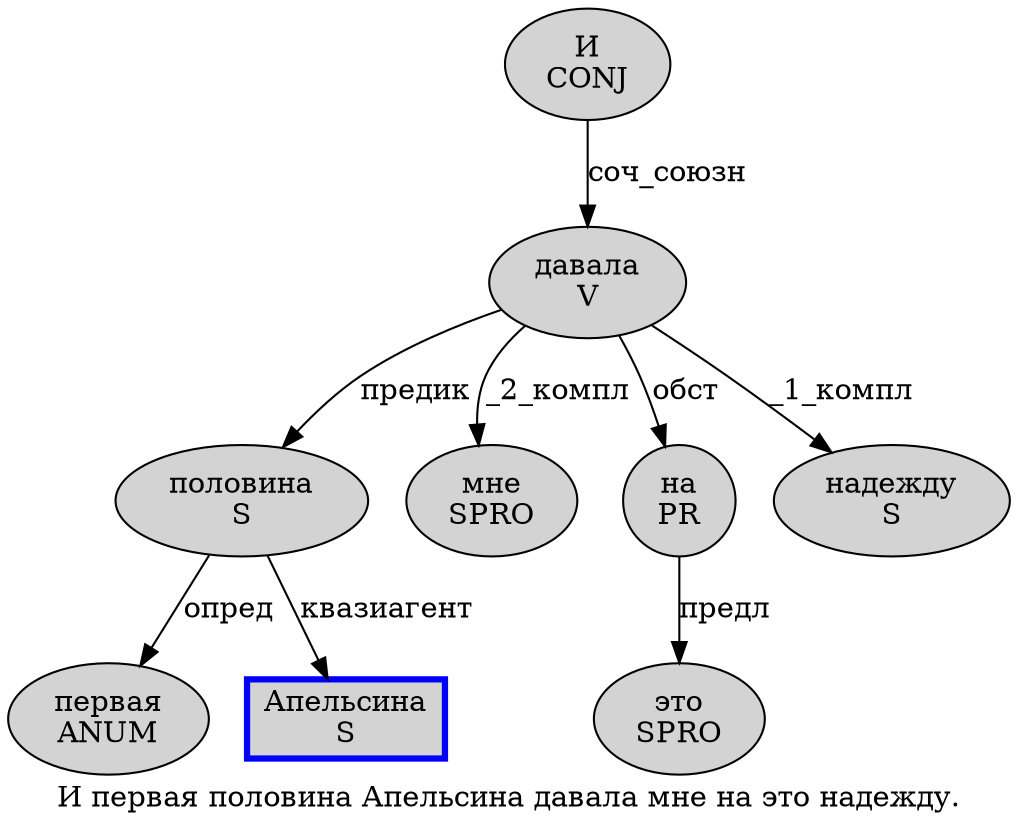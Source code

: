 digraph SENTENCE_4013 {
	graph [label="И первая половина Апельсина давала мне на это надежду."]
	node [style=filled]
		0 [label="И
CONJ" color="" fillcolor=lightgray penwidth=1 shape=ellipse]
		1 [label="первая
ANUM" color="" fillcolor=lightgray penwidth=1 shape=ellipse]
		2 [label="половина
S" color="" fillcolor=lightgray penwidth=1 shape=ellipse]
		3 [label="Апельсина
S" color=blue fillcolor=lightgray penwidth=3 shape=box]
		4 [label="давала
V" color="" fillcolor=lightgray penwidth=1 shape=ellipse]
		5 [label="мне
SPRO" color="" fillcolor=lightgray penwidth=1 shape=ellipse]
		6 [label="на
PR" color="" fillcolor=lightgray penwidth=1 shape=ellipse]
		7 [label="это
SPRO" color="" fillcolor=lightgray penwidth=1 shape=ellipse]
		8 [label="надежду
S" color="" fillcolor=lightgray penwidth=1 shape=ellipse]
			0 -> 4 [label="соч_союзн"]
			6 -> 7 [label="предл"]
			2 -> 1 [label="опред"]
			2 -> 3 [label="квазиагент"]
			4 -> 2 [label="предик"]
			4 -> 5 [label="_2_компл"]
			4 -> 6 [label="обст"]
			4 -> 8 [label="_1_компл"]
}